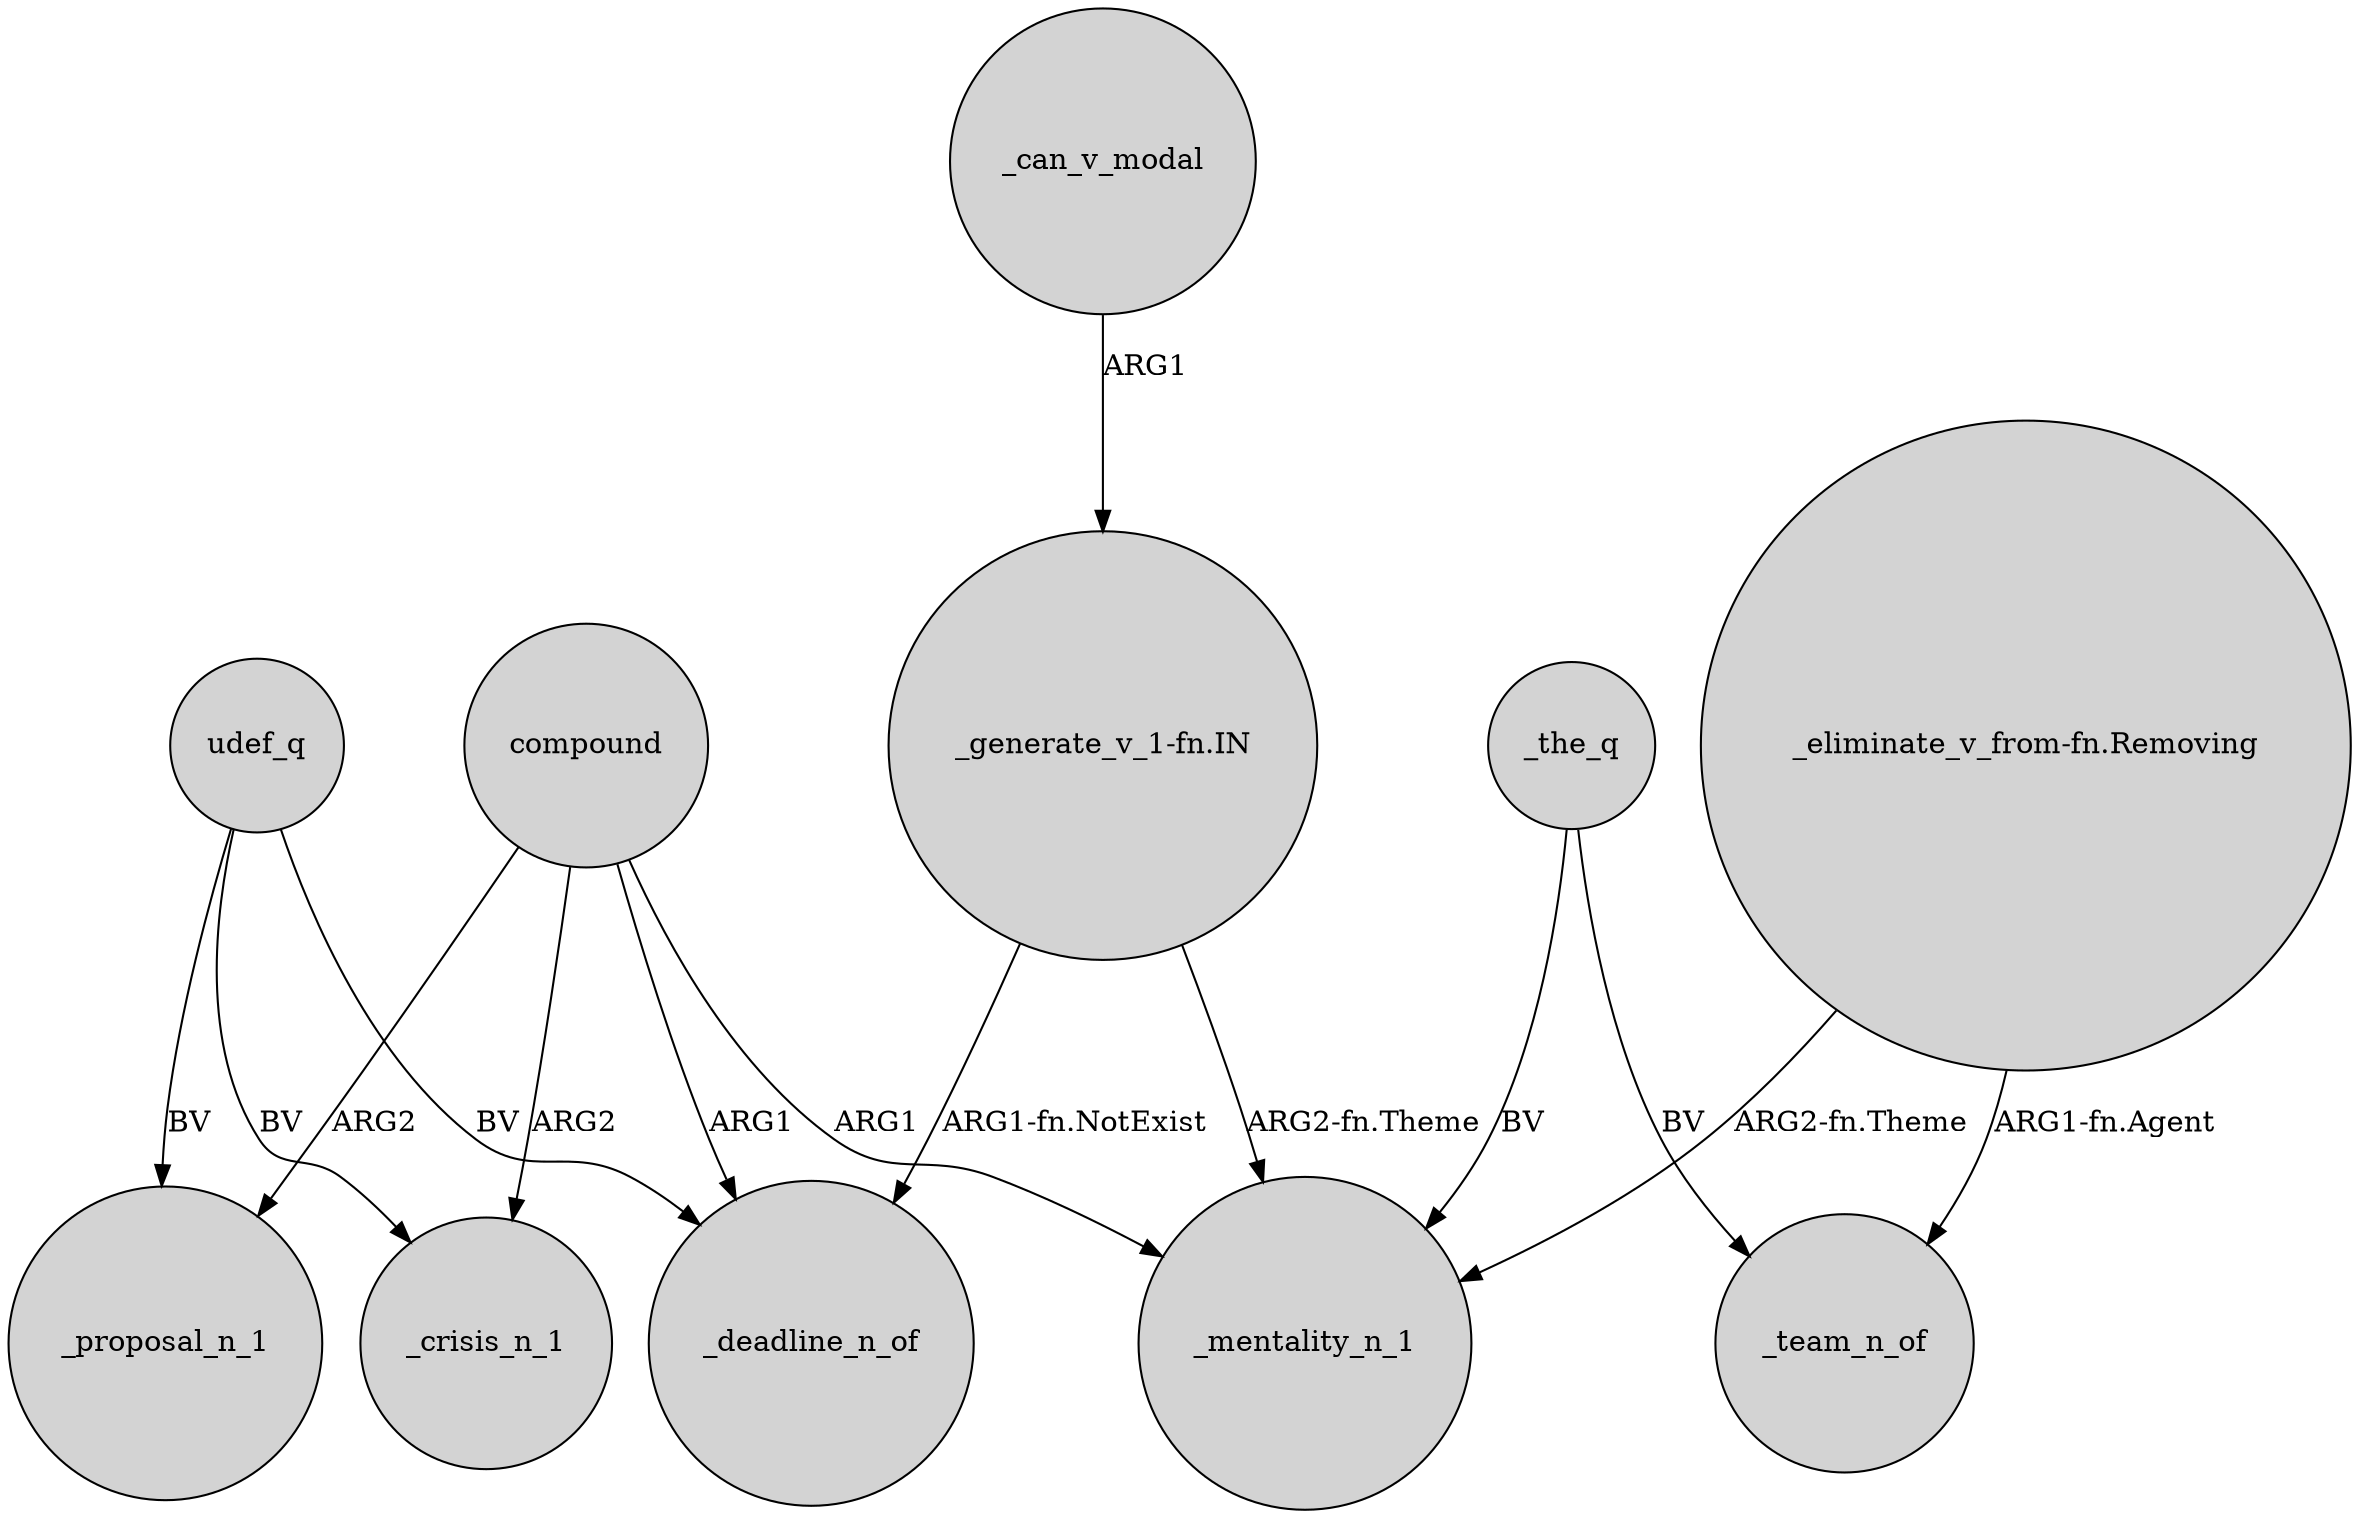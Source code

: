 digraph {
	node [shape=circle style=filled]
	udef_q -> _crisis_n_1 [label=BV]
	udef_q -> _deadline_n_of [label=BV]
	_the_q -> _team_n_of [label=BV]
	compound -> _mentality_n_1 [label=ARG1]
	_the_q -> _mentality_n_1 [label=BV]
	compound -> _deadline_n_of [label=ARG1]
	compound -> _crisis_n_1 [label=ARG2]
	_can_v_modal -> "_generate_v_1-fn.IN" [label=ARG1]
	"_generate_v_1-fn.IN" -> _deadline_n_of [label="ARG1-fn.NotExist"]
	"_generate_v_1-fn.IN" -> _mentality_n_1 [label="ARG2-fn.Theme"]
	compound -> _proposal_n_1 [label=ARG2]
	"_eliminate_v_from-fn.Removing" -> _mentality_n_1 [label="ARG2-fn.Theme"]
	udef_q -> _proposal_n_1 [label=BV]
	"_eliminate_v_from-fn.Removing" -> _team_n_of [label="ARG1-fn.Agent"]
}
